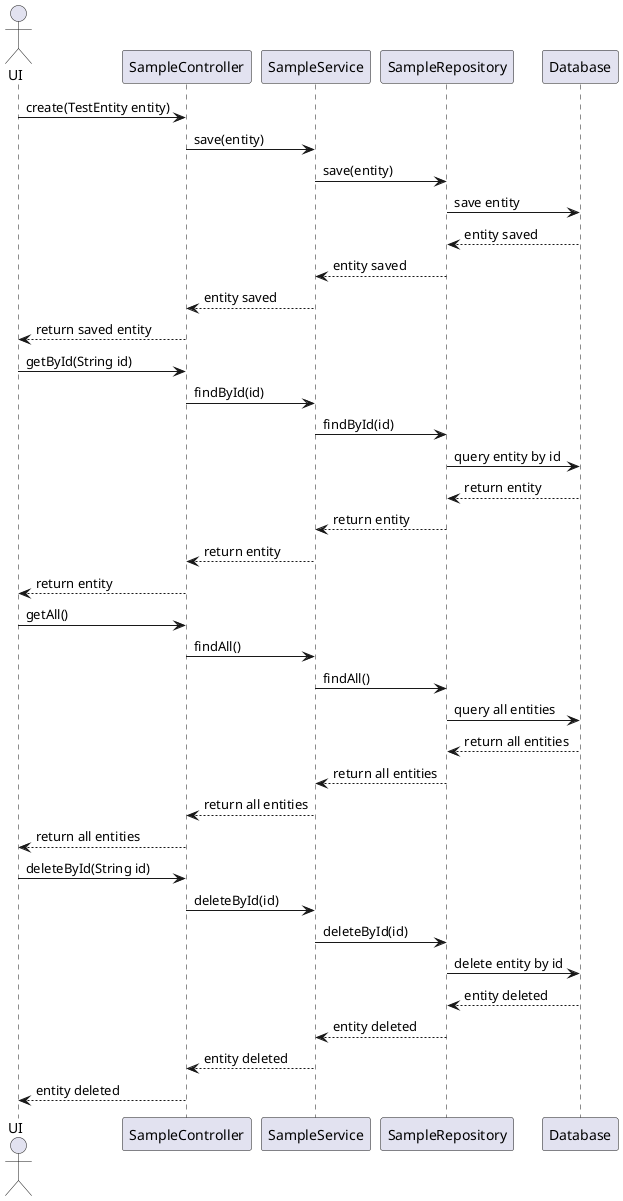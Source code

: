 @startuml
actor UI as User
participant "SampleController" as Controller
participant "SampleService" as Service
participant "SampleRepository" as Repository
participant "Database" as DB

User -> Controller: create(TestEntity entity)
Controller -> Service: save(entity)
Service -> Repository: save(entity)
Repository -> DB: save entity
DB --> Repository: entity saved
Repository --> Service: entity saved
Service --> Controller: entity saved
Controller --> User: return saved entity

User -> Controller: getById(String id)
Controller -> Service: findById(id)
Service -> Repository: findById(id)
Repository -> DB: query entity by id
DB --> Repository: return entity
Repository --> Service: return entity
Service --> Controller: return entity
Controller --> User: return entity

User -> Controller: getAll()
Controller -> Service: findAll()
Service -> Repository: findAll()
Repository -> DB: query all entities
DB --> Repository: return all entities
Repository --> Service: return all entities
Service --> Controller: return all entities
Controller --> User: return all entities

User -> Controller: deleteById(String id)
Controller -> Service: deleteById(id)
Service -> Repository: deleteById(id)
Repository -> DB: delete entity by id
DB --> Repository: entity deleted
Repository --> Service: entity deleted
Service --> Controller: entity deleted
Controller --> User: entity deleted
@enduml